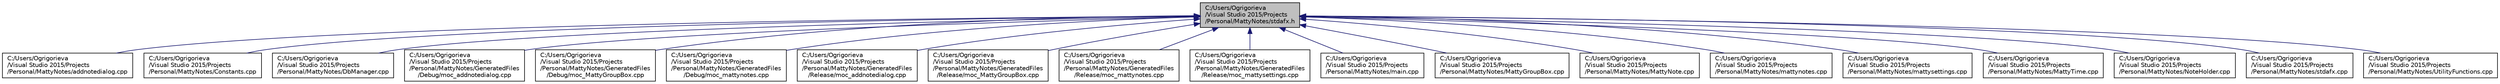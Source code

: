 digraph "C:/Users/Ogrigorieva/Visual Studio 2015/Projects/Personal/MattyNotes/stdafx.h"
{
  edge [fontname="Helvetica",fontsize="10",labelfontname="Helvetica",labelfontsize="10"];
  node [fontname="Helvetica",fontsize="10",shape=record];
  Node4 [label="C:/Users/Ogrigorieva\l/Visual Studio 2015/Projects\l/Personal/MattyNotes/stdafx.h",height=0.2,width=0.4,color="black", fillcolor="grey75", style="filled", fontcolor="black"];
  Node4 -> Node5 [dir="back",color="midnightblue",fontsize="10",style="solid"];
  Node5 [label="C:/Users/Ogrigorieva\l/Visual Studio 2015/Projects\l/Personal/MattyNotes/addnotedialog.cpp",height=0.2,width=0.4,color="black", fillcolor="white", style="filled",URL="$addnotedialog_8cpp.html"];
  Node4 -> Node6 [dir="back",color="midnightblue",fontsize="10",style="solid"];
  Node6 [label="C:/Users/Ogrigorieva\l/Visual Studio 2015/Projects\l/Personal/MattyNotes/Constants.cpp",height=0.2,width=0.4,color="black", fillcolor="white", style="filled",URL="$Constants_8cpp.html"];
  Node4 -> Node7 [dir="back",color="midnightblue",fontsize="10",style="solid"];
  Node7 [label="C:/Users/Ogrigorieva\l/Visual Studio 2015/Projects\l/Personal/MattyNotes/DbManager.cpp",height=0.2,width=0.4,color="black", fillcolor="white", style="filled",URL="$DbManager_8cpp.html"];
  Node4 -> Node8 [dir="back",color="midnightblue",fontsize="10",style="solid"];
  Node8 [label="C:/Users/Ogrigorieva\l/Visual Studio 2015/Projects\l/Personal/MattyNotes/GeneratedFiles\l/Debug/moc_addnotedialog.cpp",height=0.2,width=0.4,color="black", fillcolor="white", style="filled",URL="$Debug_2moc__addnotedialog_8cpp.html"];
  Node4 -> Node9 [dir="back",color="midnightblue",fontsize="10",style="solid"];
  Node9 [label="C:/Users/Ogrigorieva\l/Visual Studio 2015/Projects\l/Personal/MattyNotes/GeneratedFiles\l/Debug/moc_MattyGroupBox.cpp",height=0.2,width=0.4,color="black", fillcolor="white", style="filled",URL="$Debug_2moc__MattyGroupBox_8cpp.html"];
  Node4 -> Node10 [dir="back",color="midnightblue",fontsize="10",style="solid"];
  Node10 [label="C:/Users/Ogrigorieva\l/Visual Studio 2015/Projects\l/Personal/MattyNotes/GeneratedFiles\l/Debug/moc_mattynotes.cpp",height=0.2,width=0.4,color="black", fillcolor="white", style="filled",URL="$Debug_2moc__mattynotes_8cpp.html"];
  Node4 -> Node11 [dir="back",color="midnightblue",fontsize="10",style="solid"];
  Node11 [label="C:/Users/Ogrigorieva\l/Visual Studio 2015/Projects\l/Personal/MattyNotes/GeneratedFiles\l/Release/moc_addnotedialog.cpp",height=0.2,width=0.4,color="black", fillcolor="white", style="filled",URL="$Release_2moc__addnotedialog_8cpp.html"];
  Node4 -> Node12 [dir="back",color="midnightblue",fontsize="10",style="solid"];
  Node12 [label="C:/Users/Ogrigorieva\l/Visual Studio 2015/Projects\l/Personal/MattyNotes/GeneratedFiles\l/Release/moc_MattyGroupBox.cpp",height=0.2,width=0.4,color="black", fillcolor="white", style="filled",URL="$Release_2moc__MattyGroupBox_8cpp.html"];
  Node4 -> Node13 [dir="back",color="midnightblue",fontsize="10",style="solid"];
  Node13 [label="C:/Users/Ogrigorieva\l/Visual Studio 2015/Projects\l/Personal/MattyNotes/GeneratedFiles\l/Release/moc_mattynotes.cpp",height=0.2,width=0.4,color="black", fillcolor="white", style="filled",URL="$Release_2moc__mattynotes_8cpp.html"];
  Node4 -> Node14 [dir="back",color="midnightblue",fontsize="10",style="solid"];
  Node14 [label="C:/Users/Ogrigorieva\l/Visual Studio 2015/Projects\l/Personal/MattyNotes/GeneratedFiles\l/Release/moc_mattysettings.cpp",height=0.2,width=0.4,color="black", fillcolor="white", style="filled",URL="$moc__mattysettings_8cpp.html"];
  Node4 -> Node15 [dir="back",color="midnightblue",fontsize="10",style="solid"];
  Node15 [label="C:/Users/Ogrigorieva\l/Visual Studio 2015/Projects\l/Personal/MattyNotes/main.cpp",height=0.2,width=0.4,color="black", fillcolor="white", style="filled",URL="$main_8cpp.html"];
  Node4 -> Node16 [dir="back",color="midnightblue",fontsize="10",style="solid"];
  Node16 [label="C:/Users/Ogrigorieva\l/Visual Studio 2015/Projects\l/Personal/MattyNotes/MattyGroupBox.cpp",height=0.2,width=0.4,color="black", fillcolor="white", style="filled",URL="$MattyGroupBox_8cpp.html"];
  Node4 -> Node17 [dir="back",color="midnightblue",fontsize="10",style="solid"];
  Node17 [label="C:/Users/Ogrigorieva\l/Visual Studio 2015/Projects\l/Personal/MattyNotes/MattyNote.cpp",height=0.2,width=0.4,color="black", fillcolor="white", style="filled",URL="$MattyNote_8cpp.html"];
  Node4 -> Node18 [dir="back",color="midnightblue",fontsize="10",style="solid"];
  Node18 [label="C:/Users/Ogrigorieva\l/Visual Studio 2015/Projects\l/Personal/MattyNotes/mattynotes.cpp",height=0.2,width=0.4,color="black", fillcolor="white", style="filled",URL="$mattynotes_8cpp.html"];
  Node4 -> Node19 [dir="back",color="midnightblue",fontsize="10",style="solid"];
  Node19 [label="C:/Users/Ogrigorieva\l/Visual Studio 2015/Projects\l/Personal/MattyNotes/mattysettings.cpp",height=0.2,width=0.4,color="black", fillcolor="white", style="filled",URL="$mattysettings_8cpp.html"];
  Node4 -> Node20 [dir="back",color="midnightblue",fontsize="10",style="solid"];
  Node20 [label="C:/Users/Ogrigorieva\l/Visual Studio 2015/Projects\l/Personal/MattyNotes/MattyTime.cpp",height=0.2,width=0.4,color="black", fillcolor="white", style="filled",URL="$MattyTime_8cpp.html"];
  Node4 -> Node21 [dir="back",color="midnightblue",fontsize="10",style="solid"];
  Node21 [label="C:/Users/Ogrigorieva\l/Visual Studio 2015/Projects\l/Personal/MattyNotes/NoteHolder.cpp",height=0.2,width=0.4,color="black", fillcolor="white", style="filled",URL="$NoteHolder_8cpp.html"];
  Node4 -> Node22 [dir="back",color="midnightblue",fontsize="10",style="solid"];
  Node22 [label="C:/Users/Ogrigorieva\l/Visual Studio 2015/Projects\l/Personal/MattyNotes/stdafx.cpp",height=0.2,width=0.4,color="black", fillcolor="white", style="filled",URL="$stdafx_8cpp.html"];
  Node4 -> Node23 [dir="back",color="midnightblue",fontsize="10",style="solid"];
  Node23 [label="C:/Users/Ogrigorieva\l/Visual Studio 2015/Projects\l/Personal/MattyNotes/UtilityFunctions.cpp",height=0.2,width=0.4,color="black", fillcolor="white", style="filled",URL="$UtilityFunctions_8cpp.html"];
}
